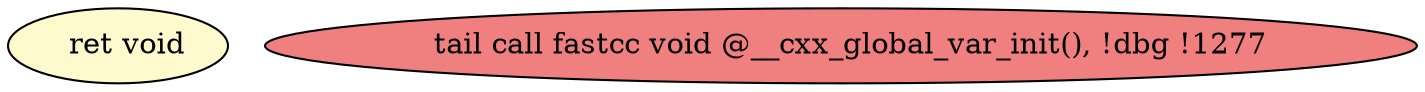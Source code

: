 
digraph G {


node659 [fillcolor=lemonchiffon,label="  ret void",shape=ellipse,style=filled ]
node658 [fillcolor=lightcoral,label="  tail call fastcc void @__cxx_global_var_init(), !dbg !1277",shape=ellipse,style=filled ]



}
